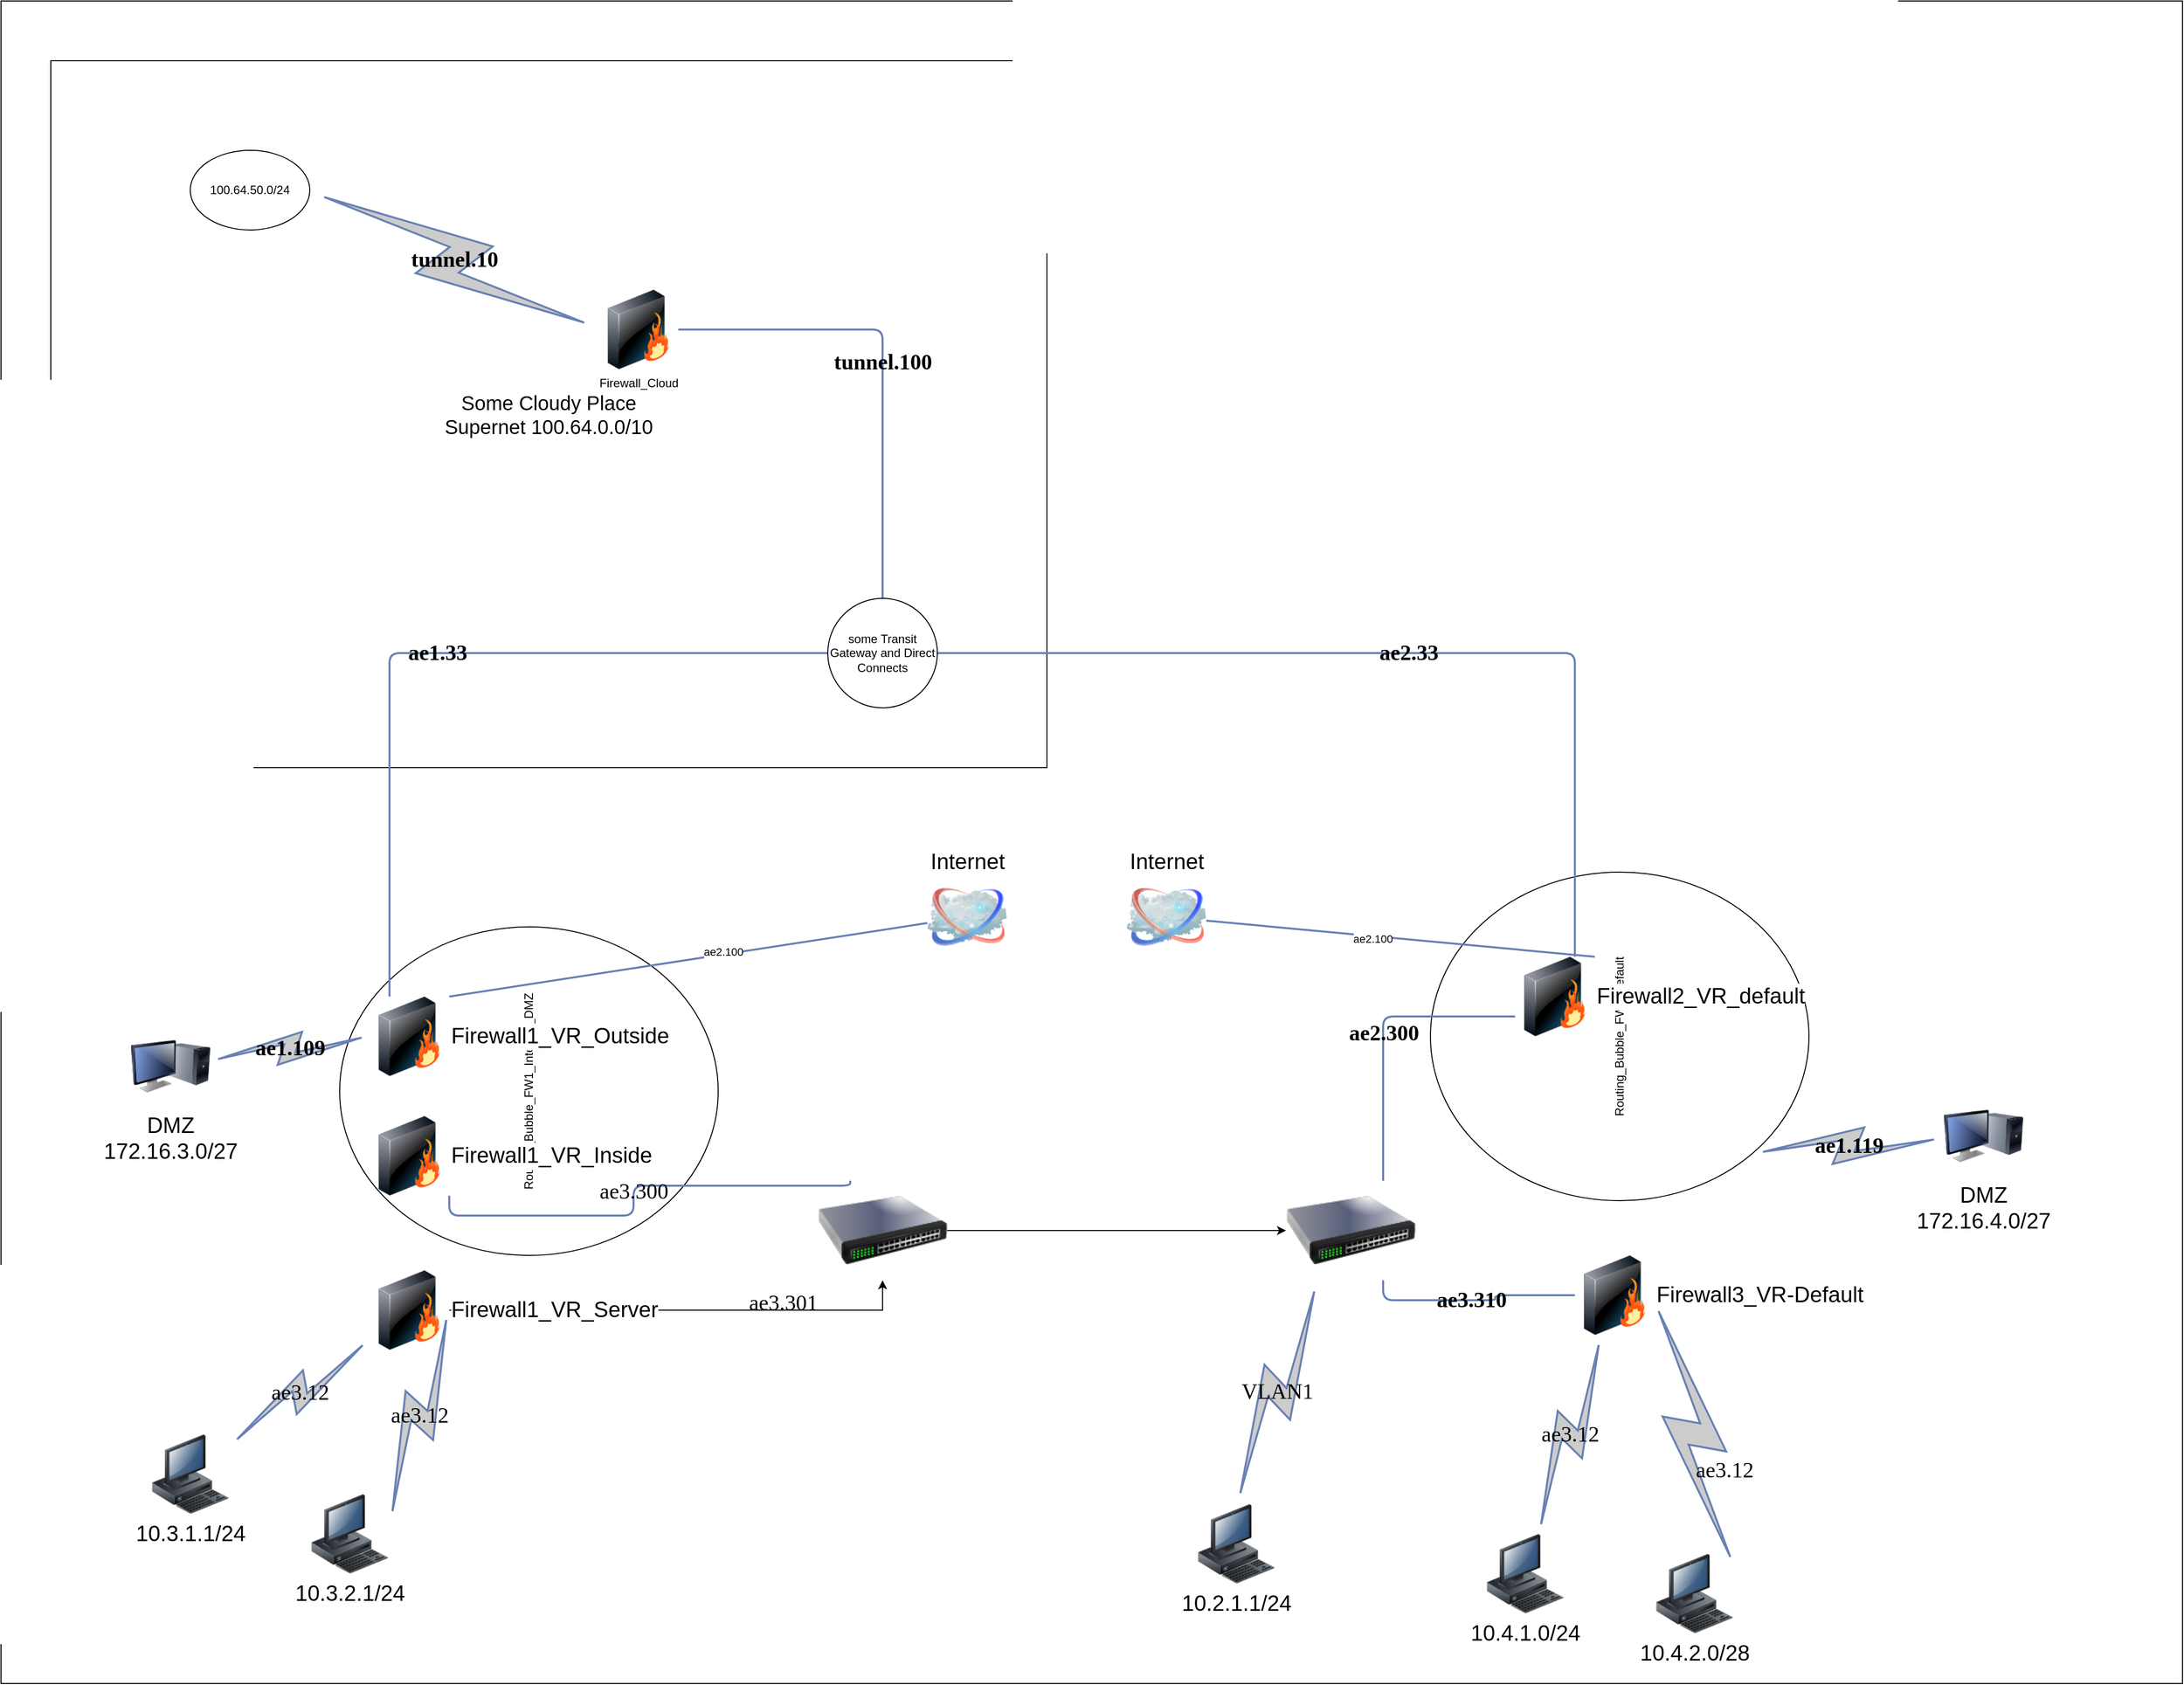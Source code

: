 <mxfile version="20.8.21" type="device"><diagram name="Page-1" id="55a83fd1-7818-8e21-69c5-c3457e3827bb"><mxGraphModel dx="4347" dy="3310" grid="1" gridSize="10" guides="1" tooltips="1" connect="1" arrows="1" fold="1" page="1" pageScale="1" pageWidth="1100" pageHeight="850" background="none" math="0" shadow="0"><root><mxCell id="0"/><mxCell id="1" parent="0"/><mxCell id="N-gXID30AdQ0HnnX3aC5-63" value="" style="rounded=0;whiteSpace=wrap;html=1;fontSize=20;" vertex="1" parent="1"><mxGeometry y="-850" width="2190" height="1690" as="geometry"/></mxCell><mxCell id="N-gXID30AdQ0HnnX3aC5-51" value="Some Cloudy Place&lt;br style=&quot;font-size: 20px;&quot;&gt;Supernet 100.64.0.0/10" style="rounded=0;whiteSpace=wrap;html=1;fontSize=20;" vertex="1" parent="1"><mxGeometry x="50" y="-790" width="1000" height="710" as="geometry"/></mxCell><mxCell id="N-gXID30AdQ0HnnX3aC5-14" value="Routing_Bubble_FW1_Internet_DMZ" style="ellipse;whiteSpace=wrap;html=1;rotation=-90;" vertex="1" parent="1"><mxGeometry x="365" y="55" width="330" height="380" as="geometry"/></mxCell><mxCell id="69ecfefc5c41e42c-2" value="Internet" style="image;html=1;labelBackgroundColor=#ffffff;image=img/lib/clip_art/networking/Cloud_128x128.png;rounded=1;shadow=0;comic=0;strokeWidth=2;fontSize=22;labelPosition=center;verticalLabelPosition=top;align=center;verticalAlign=bottom;" parent="1" vertex="1"><mxGeometry x="930" y="30" width="80" height="80" as="geometry"/></mxCell><mxCell id="69ecfefc5c41e42c-19" style="edgeStyle=none;rounded=1;html=1;labelBackgroundColor=none;endArrow=none;strokeWidth=2;fontFamily=Verdana;fontSize=22;exitX=1;exitY=0;exitDx=0;exitDy=0;strokeColor=#6881B3;fontColor=#000000;fillColor=#CCCCCC;gradientColor=none;gradientDirection=north;" parent="1" source="N-gXID30AdQ0HnnX3aC5-1" target="69ecfefc5c41e42c-2" edge="1"><mxGeometry relative="1" as="geometry"/></mxCell><mxCell id="N-gXID30AdQ0HnnX3aC5-17" value="ae2.100" style="edgeLabel;html=1;align=center;verticalAlign=middle;resizable=0;points=[];" vertex="1" connectable="0" parent="69ecfefc5c41e42c-19"><mxGeometry x="0.145" y="3" relative="1" as="geometry"><mxPoint as="offset"/></mxGeometry></mxCell><mxCell id="69ecfefc5c41e42c-3" value="Firewall1_VR_Inside" style="image;html=1;labelBackgroundColor=#ffffff;image=img/lib/clip_art/networking/Firewall_128x128.png;rounded=1;shadow=0;comic=0;strokeWidth=2;fontSize=22;labelPosition=right;verticalLabelPosition=middle;align=left;verticalAlign=middle;" parent="1" vertex="1"><mxGeometry x="370" y="270" width="80" height="80" as="geometry"/></mxCell><mxCell id="69ecfefc5c41e42c-5" value="DMZ&lt;br&gt;172.16.3.0/27" style="image;html=1;labelBackgroundColor=#ffffff;image=img/lib/clip_art/computers/Monitor_Tower_128x128.png;rounded=1;shadow=0;comic=0;strokeWidth=2;fontSize=22" parent="1" vertex="1"><mxGeometry x="130" y="180" width="80" height="80" as="geometry"/></mxCell><mxCell id="69ecfefc5c41e42c-7" value="10.3.1.1/24" style="image;html=1;labelBackgroundColor=#ffffff;image=img/lib/clip_art/computers/Workstation_128x128.png;rounded=1;shadow=0;comic=0;strokeWidth=2;fontSize=22" parent="1" vertex="1"><mxGeometry x="150" y="590" width="80" height="80" as="geometry"/></mxCell><mxCell id="69ecfefc5c41e42c-12" value="ae1.109" style="html=1;fillColor=#CCCCCC;strokeColor=#6881B3;gradientColor=none;gradientDirection=north;strokeWidth=2;shape=mxgraph.networks.comm_link_edge;html=1;labelBackgroundColor=none;endArrow=none;fontFamily=Verdana;fontSize=22;fontColor=#000000;fontStyle=1;entryX=0;entryY=0.5;entryDx=0;entryDy=0;" parent="1" source="69ecfefc5c41e42c-5" target="N-gXID30AdQ0HnnX3aC5-1" edge="1"><mxGeometry width="100" height="100" relative="1" as="geometry"><mxPoint x="320" y="481.957" as="sourcePoint"/><mxPoint x="360" y="520" as="targetPoint"/></mxGeometry></mxCell><mxCell id="69ecfefc5c41e42c-15" value="ae3.12" style="html=1;fillColor=#CCCCCC;strokeColor=#6881B3;gradientColor=none;gradientDirection=north;strokeWidth=2;shape=mxgraph.networks.comm_link_edge;html=1;labelBackgroundColor=none;endArrow=none;fontFamily=Verdana;fontSize=22;fontColor=#000000;" parent="1" source="69ecfefc5c41e42c-7" target="N-gXID30AdQ0HnnX3aC5-4" edge="1"><mxGeometry width="100" height="100" relative="1" as="geometry"><mxPoint x="350" y="511.957" as="sourcePoint"/><mxPoint x="500" y="538.043" as="targetPoint"/></mxGeometry></mxCell><mxCell id="N-gXID30AdQ0HnnX3aC5-1" value="Firewall1_VR_Outside" style="image;html=1;labelBackgroundColor=#ffffff;image=img/lib/clip_art/networking/Firewall_128x128.png;rounded=1;shadow=0;comic=0;strokeWidth=2;fontSize=22;labelPosition=right;verticalLabelPosition=middle;align=left;verticalAlign=middle;" vertex="1" parent="1"><mxGeometry x="370" y="150" width="80" height="80" as="geometry"/></mxCell><mxCell id="N-gXID30AdQ0HnnX3aC5-43" style="edgeStyle=orthogonalEdgeStyle;rounded=0;orthogonalLoop=1;jettySize=auto;html=1;exitX=1;exitY=0.5;exitDx=0;exitDy=0;entryX=0.5;entryY=1;entryDx=0;entryDy=0;" edge="1" parent="1" source="N-gXID30AdQ0HnnX3aC5-4" target="N-gXID30AdQ0HnnX3aC5-13"><mxGeometry relative="1" as="geometry"/></mxCell><mxCell id="N-gXID30AdQ0HnnX3aC5-44" value="ae3.301" style="edgeLabel;html=1;align=center;verticalAlign=middle;resizable=0;points=[];labelBackgroundColor=none;endArrow=none;fontSize=22;fontFamily=Verdana;rounded=1;strokeColor=#6881B3;fontColor=#000000;fillColor=#CCCCCC;gradientDirection=north;strokeWidth=2;" vertex="1" connectable="0" parent="N-gXID30AdQ0HnnX3aC5-43"><mxGeometry x="0.445" y="7" relative="1" as="geometry"><mxPoint x="-1" as="offset"/></mxGeometry></mxCell><mxCell id="N-gXID30AdQ0HnnX3aC5-57" value="ae1.33" style="edgeStyle=orthogonalEdgeStyle;rounded=1;orthogonalLoop=1;jettySize=auto;html=1;exitX=0.25;exitY=0;exitDx=0;exitDy=0;entryX=0;entryY=0.5;entryDx=0;entryDy=0;labelBackgroundColor=none;endArrow=none;fontSize=22;fontFamily=Verdana;strokeColor=#6881B3;fontColor=#000000;fillColor=#CCCCCC;gradientColor=none;gradientDirection=north;strokeWidth=2;fontStyle=1;" edge="1" parent="1" source="N-gXID30AdQ0HnnX3aC5-1" target="N-gXID30AdQ0HnnX3aC5-52"><mxGeometry relative="1" as="geometry"/></mxCell><mxCell id="N-gXID30AdQ0HnnX3aC5-4" value="Firewall1_VR_Server" style="image;html=1;labelBackgroundColor=#ffffff;image=img/lib/clip_art/networking/Firewall_128x128.png;rounded=1;shadow=0;comic=0;strokeWidth=2;fontSize=22;labelPosition=right;verticalLabelPosition=middle;align=left;verticalAlign=middle;" vertex="1" parent="1"><mxGeometry x="370" y="425" width="80" height="80" as="geometry"/></mxCell><mxCell id="N-gXID30AdQ0HnnX3aC5-7" value="" style="html=1;fillColor=#CCCCCC;strokeColor=#6881B3;gradientColor=none;gradientDirection=north;strokeWidth=2;shape=mxgraph.networks.comm_link_edge;html=1;labelBackgroundColor=none;endArrow=none;fontFamily=Verdana;fontSize=22;fontColor=#000000;" edge="1" parent="1" source="N-gXID30AdQ0HnnX3aC5-9" target="N-gXID30AdQ0HnnX3aC5-4"><mxGeometry width="100" height="100" relative="1" as="geometry"><mxPoint x="951" y="550" as="sourcePoint"/><mxPoint x="1009" y="340" as="targetPoint"/><Array as="points"><mxPoint x="1120" y="450"/></Array></mxGeometry></mxCell><mxCell id="N-gXID30AdQ0HnnX3aC5-18" value="ae3.12" style="edgeLabel;html=1;align=center;verticalAlign=middle;resizable=0;points=[];labelBackgroundColor=none;endArrow=none;fontSize=22;fontFamily=Verdana;rounded=1;strokeColor=#6881B3;fontColor=#000000;fillColor=#CCCCCC;gradientDirection=north;strokeWidth=2;" vertex="1" connectable="0" parent="N-gXID30AdQ0HnnX3aC5-7"><mxGeometry x="-0.918" y="92" relative="1" as="geometry"><mxPoint x="1" y="-1" as="offset"/></mxGeometry></mxCell><mxCell id="N-gXID30AdQ0HnnX3aC5-9" value="10.3.2.1/24" style="image;html=1;labelBackgroundColor=#ffffff;image=img/lib/clip_art/computers/Workstation_128x128.png;rounded=1;shadow=0;comic=0;strokeWidth=2;fontSize=22" vertex="1" parent="1"><mxGeometry x="310" y="650" width="80" height="80" as="geometry"/></mxCell><mxCell id="N-gXID30AdQ0HnnX3aC5-45" style="edgeStyle=orthogonalEdgeStyle;rounded=0;orthogonalLoop=1;jettySize=auto;html=1;exitX=1;exitY=0.5;exitDx=0;exitDy=0;entryX=0;entryY=0.5;entryDx=0;entryDy=0;" edge="1" parent="1" source="N-gXID30AdQ0HnnX3aC5-13" target="N-gXID30AdQ0HnnX3aC5-41"><mxGeometry relative="1" as="geometry"/></mxCell><mxCell id="N-gXID30AdQ0HnnX3aC5-13" value="" style="image;html=1;image=img/lib/clip_art/networking/Switch_128x128.png" vertex="1" parent="1"><mxGeometry x="820" y="335" width="130" height="100" as="geometry"/></mxCell><mxCell id="N-gXID30AdQ0HnnX3aC5-15" value="ae3.300" style="edgeStyle=orthogonalEdgeStyle;rounded=1;orthogonalLoop=1;jettySize=auto;html=1;exitX=1;exitY=1;exitDx=0;exitDy=0;entryX=0.25;entryY=0;entryDx=0;entryDy=0;labelBackgroundColor=none;endArrow=none;fontSize=22;fontFamily=Verdana;strokeColor=#6881B3;fontColor=#000000;fillColor=#CCCCCC;gradientColor=none;gradientDirection=north;strokeWidth=2;" edge="1" parent="1" source="69ecfefc5c41e42c-3" target="N-gXID30AdQ0HnnX3aC5-13"><mxGeometry relative="1" as="geometry"><Array as="points"><mxPoint x="450" y="370"/><mxPoint x="635" y="370"/><mxPoint x="635" y="340"/><mxPoint x="852" y="340"/></Array></mxGeometry></mxCell><mxCell id="N-gXID30AdQ0HnnX3aC5-23" value="Routing_Bubble_FW2_default" style="ellipse;whiteSpace=wrap;html=1;rotation=-90;" vertex="1" parent="1"><mxGeometry x="1460" width="330" height="380" as="geometry"/></mxCell><mxCell id="N-gXID30AdQ0HnnX3aC5-24" value="Internet" style="image;html=1;labelBackgroundColor=#ffffff;image=img/lib/clip_art/networking/Cloud_128x128.png;rounded=1;shadow=0;comic=0;strokeWidth=2;fontSize=22;labelPosition=center;verticalLabelPosition=top;align=center;verticalAlign=bottom;" vertex="1" parent="1"><mxGeometry x="1130" y="30" width="80" height="80" as="geometry"/></mxCell><mxCell id="N-gXID30AdQ0HnnX3aC5-25" style="edgeStyle=none;rounded=1;html=1;labelBackgroundColor=none;endArrow=none;strokeWidth=2;fontFamily=Verdana;fontSize=22;exitX=1;exitY=0;exitDx=0;exitDy=0;strokeColor=#6881B3;fontColor=#000000;fillColor=#CCCCCC;gradientColor=none;gradientDirection=north;fontStyle=1;" edge="1" source="N-gXID30AdQ0HnnX3aC5-35" target="N-gXID30AdQ0HnnX3aC5-24" parent="1"><mxGeometry relative="1" as="geometry"/></mxCell><mxCell id="N-gXID30AdQ0HnnX3aC5-26" value="ae2.100" style="edgeLabel;html=1;align=center;verticalAlign=middle;resizable=0;points=[];" vertex="1" connectable="0" parent="N-gXID30AdQ0HnnX3aC5-25"><mxGeometry x="0.145" y="3" relative="1" as="geometry"><mxPoint as="offset"/></mxGeometry></mxCell><mxCell id="N-gXID30AdQ0HnnX3aC5-28" value="DMZ&lt;br&gt;172.16.4.0/27" style="image;html=1;labelBackgroundColor=#ffffff;image=img/lib/clip_art/computers/Monitor_Tower_128x128.png;rounded=1;shadow=0;comic=0;strokeWidth=2;fontSize=22" vertex="1" parent="1"><mxGeometry x="1950" y="250" width="80" height="80" as="geometry"/></mxCell><mxCell id="N-gXID30AdQ0HnnX3aC5-29" value="10.4.1.0/24" style="image;html=1;labelBackgroundColor=#ffffff;image=img/lib/clip_art/computers/Workstation_128x128.png;rounded=1;shadow=0;comic=0;strokeWidth=2;fontSize=22" vertex="1" parent="1"><mxGeometry x="1490" y="690" width="80" height="80" as="geometry"/></mxCell><mxCell id="N-gXID30AdQ0HnnX3aC5-32" value="ae1.119" style="html=1;fillColor=#CCCCCC;strokeColor=#6881B3;gradientColor=none;gradientDirection=north;strokeWidth=2;shape=mxgraph.networks.comm_link_edge;html=1;labelBackgroundColor=none;endArrow=none;fontFamily=Verdana;fontSize=22;fontColor=#000000;fontStyle=1;entryX=0;entryY=1;entryDx=0;entryDy=0;" edge="1" source="N-gXID30AdQ0HnnX3aC5-28" target="N-gXID30AdQ0HnnX3aC5-23" parent="1"><mxGeometry width="100" height="100" relative="1" as="geometry"><mxPoint x="1360" y="511.957" as="sourcePoint"/><mxPoint x="1400" y="550" as="targetPoint"/></mxGeometry></mxCell><mxCell id="N-gXID30AdQ0HnnX3aC5-34" value="ae3.12" style="html=1;fillColor=#CCCCCC;strokeColor=#6881B3;gradientColor=none;gradientDirection=north;strokeWidth=2;shape=mxgraph.networks.comm_link_edge;html=1;labelBackgroundColor=none;endArrow=none;fontFamily=Verdana;fontSize=22;fontColor=#000000;" edge="1" source="N-gXID30AdQ0HnnX3aC5-29" target="N-gXID30AdQ0HnnX3aC5-36" parent="1"><mxGeometry width="100" height="100" relative="1" as="geometry"><mxPoint x="1390" y="541.957" as="sourcePoint"/><mxPoint x="1540" y="568.043" as="targetPoint"/></mxGeometry></mxCell><mxCell id="N-gXID30AdQ0HnnX3aC5-47" value="ae2.300" style="edgeStyle=orthogonalEdgeStyle;rounded=1;orthogonalLoop=1;jettySize=auto;html=1;exitX=0;exitY=0.75;exitDx=0;exitDy=0;entryX=0.75;entryY=0;entryDx=0;entryDy=0;labelBackgroundColor=none;endArrow=none;fontSize=22;fontFamily=Verdana;strokeColor=#6881B3;fontColor=#000000;fillColor=#CCCCCC;gradientColor=none;gradientDirection=north;strokeWidth=2;fontStyle=1;" edge="1" parent="1" source="N-gXID30AdQ0HnnX3aC5-35" target="N-gXID30AdQ0HnnX3aC5-41"><mxGeometry relative="1" as="geometry"/></mxCell><mxCell id="N-gXID30AdQ0HnnX3aC5-58" value="ae2.33" style="edgeStyle=orthogonalEdgeStyle;rounded=1;orthogonalLoop=1;jettySize=auto;html=1;exitX=0.75;exitY=0;exitDx=0;exitDy=0;entryX=1;entryY=0.5;entryDx=0;entryDy=0;labelBackgroundColor=none;endArrow=none;fontSize=22;fontFamily=Verdana;strokeColor=#6881B3;fontColor=#000000;fillColor=#CCCCCC;gradientColor=none;gradientDirection=north;strokeWidth=2;fontStyle=1;" edge="1" parent="1" source="N-gXID30AdQ0HnnX3aC5-35" target="N-gXID30AdQ0HnnX3aC5-52"><mxGeometry relative="1" as="geometry"/></mxCell><mxCell id="N-gXID30AdQ0HnnX3aC5-35" value="Firewall2_VR_default" style="image;html=1;labelBackgroundColor=#ffffff;image=img/lib/clip_art/networking/Firewall_128x128.png;rounded=1;shadow=0;comic=0;strokeWidth=2;fontSize=22;labelPosition=right;verticalLabelPosition=middle;align=left;verticalAlign=middle;" vertex="1" parent="1"><mxGeometry x="1520" y="110" width="80" height="80" as="geometry"/></mxCell><mxCell id="N-gXID30AdQ0HnnX3aC5-46" value="ae3.310&lt;br&gt;" style="edgeStyle=orthogonalEdgeStyle;rounded=1;orthogonalLoop=1;jettySize=auto;html=1;exitX=0;exitY=0.5;exitDx=0;exitDy=0;entryX=0.75;entryY=1;entryDx=0;entryDy=0;labelBackgroundColor=none;endArrow=none;fontSize=22;fontFamily=Verdana;strokeColor=#6881B3;fontColor=#000000;fillColor=#CCCCCC;gradientColor=none;gradientDirection=north;strokeWidth=2;fontStyle=1;" edge="1" parent="1" source="N-gXID30AdQ0HnnX3aC5-36" target="N-gXID30AdQ0HnnX3aC5-41"><mxGeometry relative="1" as="geometry"/></mxCell><mxCell id="N-gXID30AdQ0HnnX3aC5-36" value="Firewall3_VR-Default" style="image;html=1;labelBackgroundColor=#ffffff;image=img/lib/clip_art/networking/Firewall_128x128.png;rounded=1;shadow=0;comic=0;strokeWidth=2;fontSize=22;labelPosition=right;verticalLabelPosition=middle;align=left;verticalAlign=middle;" vertex="1" parent="1"><mxGeometry x="1580" y="410" width="80" height="80" as="geometry"/></mxCell><mxCell id="N-gXID30AdQ0HnnX3aC5-38" value="" style="html=1;fillColor=#CCCCCC;strokeColor=#6881B3;gradientColor=none;gradientDirection=north;strokeWidth=2;shape=mxgraph.networks.comm_link_edge;html=1;labelBackgroundColor=none;endArrow=none;fontFamily=Verdana;fontSize=22;fontColor=#000000;" edge="1" source="N-gXID30AdQ0HnnX3aC5-40" target="N-gXID30AdQ0HnnX3aC5-36" parent="1"><mxGeometry width="100" height="100" relative="1" as="geometry"><mxPoint x="1991" y="580" as="sourcePoint"/><mxPoint x="2049" y="370" as="targetPoint"/><Array as="points"><mxPoint x="2160" y="480"/></Array></mxGeometry></mxCell><mxCell id="N-gXID30AdQ0HnnX3aC5-39" value="ae3.12" style="edgeLabel;html=1;align=center;verticalAlign=middle;resizable=0;points=[];labelBackgroundColor=none;endArrow=none;fontSize=22;fontFamily=Verdana;rounded=1;strokeColor=#6881B3;fontColor=#000000;fillColor=#CCCCCC;gradientDirection=north;strokeWidth=2;" vertex="1" connectable="0" parent="N-gXID30AdQ0HnnX3aC5-38"><mxGeometry x="-0.918" y="92" relative="1" as="geometry"><mxPoint x="1" y="-1" as="offset"/></mxGeometry></mxCell><mxCell id="N-gXID30AdQ0HnnX3aC5-40" value="10.4.2.0/28" style="image;html=1;labelBackgroundColor=#ffffff;image=img/lib/clip_art/computers/Workstation_128x128.png;rounded=1;shadow=0;comic=0;strokeWidth=2;fontSize=22" vertex="1" parent="1"><mxGeometry x="1660" y="710" width="80" height="80" as="geometry"/></mxCell><mxCell id="N-gXID30AdQ0HnnX3aC5-41" value="" style="image;html=1;image=img/lib/clip_art/networking/Switch_128x128.png" vertex="1" parent="1"><mxGeometry x="1290" y="335" width="130" height="100" as="geometry"/></mxCell><mxCell id="N-gXID30AdQ0HnnX3aC5-53" value="tunnel.100" style="edgeStyle=orthogonalEdgeStyle;rounded=1;orthogonalLoop=1;jettySize=auto;html=1;exitX=1;exitY=0.5;exitDx=0;exitDy=0;labelBackgroundColor=none;endArrow=none;fontSize=22;fontFamily=Verdana;strokeColor=#6881B3;fontColor=#000000;fillColor=#CCCCCC;gradientColor=none;gradientDirection=north;strokeWidth=2;fontStyle=1;" edge="1" parent="1" source="N-gXID30AdQ0HnnX3aC5-48" target="N-gXID30AdQ0HnnX3aC5-52"><mxGeometry relative="1" as="geometry"/></mxCell><mxCell id="N-gXID30AdQ0HnnX3aC5-48" value="Firewall_Cloud" style="image;html=1;image=img/lib/clip_art/networking/Firewall_128x128.png" vertex="1" parent="1"><mxGeometry x="600" y="-560" width="80" height="80" as="geometry"/></mxCell><mxCell id="N-gXID30AdQ0HnnX3aC5-52" value="some Transit Gateway and Direct Connects" style="ellipse;whiteSpace=wrap;html=1;aspect=fixed;" vertex="1" parent="1"><mxGeometry x="830" y="-250" width="110" height="110" as="geometry"/></mxCell><mxCell id="N-gXID30AdQ0HnnX3aC5-55" value="tunnel.10" style="html=1;fillColor=#CCCCCC;strokeColor=#6881B3;gradientColor=none;gradientDirection=north;strokeWidth=2;shape=mxgraph.networks.comm_link_edge;html=1;labelBackgroundColor=none;endArrow=none;fontFamily=Verdana;fontSize=22;fontColor=#000000;fontStyle=1;entryX=0;entryY=0.5;entryDx=0;entryDy=0;exitX=1;exitY=0.5;exitDx=0;exitDy=0;" edge="1" parent="1" source="N-gXID30AdQ0HnnX3aC5-56" target="N-gXID30AdQ0HnnX3aC5-48"><mxGeometry width="100" height="100" relative="1" as="geometry"><mxPoint x="220" y="224" as="sourcePoint"/><mxPoint x="380" y="200" as="targetPoint"/></mxGeometry></mxCell><mxCell id="N-gXID30AdQ0HnnX3aC5-56" value="100.64.50.0/24" style="ellipse;whiteSpace=wrap;html=1;" vertex="1" parent="1"><mxGeometry x="190" y="-700" width="120" height="80" as="geometry"/></mxCell><mxCell id="N-gXID30AdQ0HnnX3aC5-61" value="10.2.1.1/24" style="image;html=1;labelBackgroundColor=#ffffff;image=img/lib/clip_art/computers/Workstation_128x128.png;rounded=1;shadow=0;comic=0;strokeWidth=2;fontSize=22" vertex="1" parent="1"><mxGeometry x="1200" y="660" width="80" height="80" as="geometry"/></mxCell><mxCell id="N-gXID30AdQ0HnnX3aC5-62" value="VLAN1" style="html=1;fillColor=#CCCCCC;strokeColor=#6881B3;gradientColor=none;gradientDirection=north;strokeWidth=2;shape=mxgraph.networks.comm_link_edge;html=1;labelBackgroundColor=none;endArrow=none;fontFamily=Verdana;fontSize=22;fontColor=#000000;entryX=0.25;entryY=1;entryDx=0;entryDy=0;exitX=0.5;exitY=0;exitDx=0;exitDy=0;" edge="1" parent="1" source="N-gXID30AdQ0HnnX3aC5-61" target="N-gXID30AdQ0HnnX3aC5-41"><mxGeometry width="100" height="100" relative="1" as="geometry"><mxPoint x="1553" y="700" as="sourcePoint"/><mxPoint x="1617" y="500" as="targetPoint"/></mxGeometry></mxCell></root></mxGraphModel></diagram></mxfile>